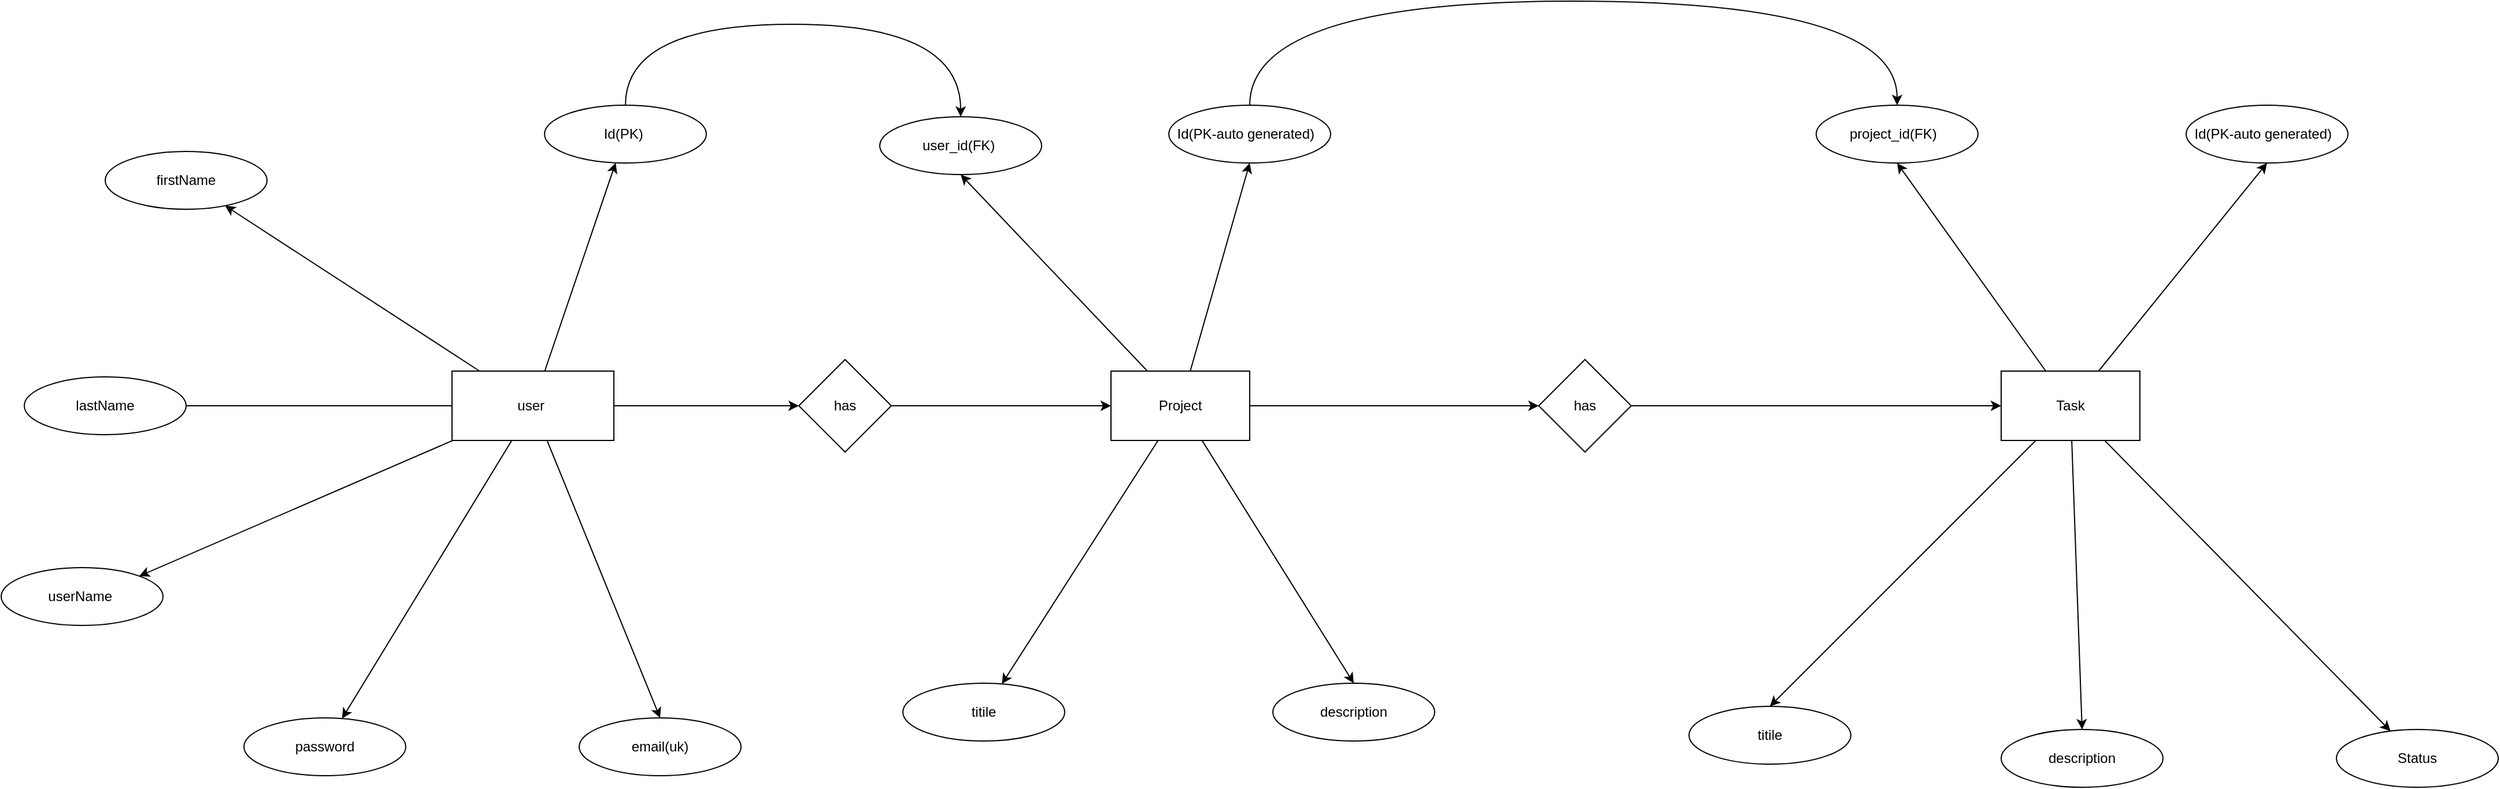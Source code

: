 <mxfile version="24.6.5" type="device">
  <diagram name="Page-1" id="Vq4zJ4pauB40WoQlG4T-">
    <mxGraphModel dx="1651" dy="867" grid="1" gridSize="10" guides="1" tooltips="1" connect="1" arrows="1" fold="1" page="1" pageScale="1" pageWidth="3300" pageHeight="2339" math="0" shadow="0">
      <root>
        <mxCell id="0" />
        <mxCell id="1" parent="0" />
        <mxCell id="vt2A__mI-0dnobYkdRSI-5" value="" style="edgeStyle=orthogonalEdgeStyle;rounded=0;orthogonalLoop=1;jettySize=auto;html=1;" edge="1" parent="1" source="vt2A__mI-0dnobYkdRSI-1" target="vt2A__mI-0dnobYkdRSI-4">
          <mxGeometry relative="1" as="geometry" />
        </mxCell>
        <mxCell id="vt2A__mI-0dnobYkdRSI-12" style="rounded=0;orthogonalLoop=1;jettySize=auto;html=1;" edge="1" parent="1" source="vt2A__mI-0dnobYkdRSI-1" target="vt2A__mI-0dnobYkdRSI-11">
          <mxGeometry relative="1" as="geometry" />
        </mxCell>
        <mxCell id="vt2A__mI-0dnobYkdRSI-13" style="rounded=0;orthogonalLoop=1;jettySize=auto;html=1;" edge="1" parent="1" source="vt2A__mI-0dnobYkdRSI-1" target="vt2A__mI-0dnobYkdRSI-10">
          <mxGeometry relative="1" as="geometry" />
        </mxCell>
        <mxCell id="vt2A__mI-0dnobYkdRSI-14" style="edgeStyle=orthogonalEdgeStyle;rounded=0;orthogonalLoop=1;jettySize=auto;html=1;" edge="1" parent="1" source="vt2A__mI-0dnobYkdRSI-1">
          <mxGeometry relative="1" as="geometry">
            <mxPoint x="340" y="1020" as="targetPoint" />
          </mxGeometry>
        </mxCell>
        <mxCell id="vt2A__mI-0dnobYkdRSI-23" style="rounded=0;orthogonalLoop=1;jettySize=auto;html=1;entryX=0.5;entryY=0;entryDx=0;entryDy=0;" edge="1" parent="1" source="vt2A__mI-0dnobYkdRSI-1" target="vt2A__mI-0dnobYkdRSI-18">
          <mxGeometry relative="1" as="geometry" />
        </mxCell>
        <mxCell id="vt2A__mI-0dnobYkdRSI-25" style="rounded=0;orthogonalLoop=1;jettySize=auto;html=1;" edge="1" parent="1" source="vt2A__mI-0dnobYkdRSI-1" target="vt2A__mI-0dnobYkdRSI-24">
          <mxGeometry relative="1" as="geometry" />
        </mxCell>
        <mxCell id="vt2A__mI-0dnobYkdRSI-27" style="rounded=0;orthogonalLoop=1;jettySize=auto;html=1;entryX=1;entryY=0;entryDx=0;entryDy=0;" edge="1" parent="1" source="vt2A__mI-0dnobYkdRSI-1" target="vt2A__mI-0dnobYkdRSI-26">
          <mxGeometry relative="1" as="geometry" />
        </mxCell>
        <mxCell id="vt2A__mI-0dnobYkdRSI-1" value="user&amp;nbsp;" style="rounded=0;whiteSpace=wrap;html=1;" vertex="1" parent="1">
          <mxGeometry x="580" y="990" width="140" height="60" as="geometry" />
        </mxCell>
        <mxCell id="vt2A__mI-0dnobYkdRSI-8" value="" style="edgeStyle=orthogonalEdgeStyle;rounded=0;orthogonalLoop=1;jettySize=auto;html=1;" edge="1" parent="1" source="vt2A__mI-0dnobYkdRSI-2" target="vt2A__mI-0dnobYkdRSI-7">
          <mxGeometry relative="1" as="geometry" />
        </mxCell>
        <mxCell id="vt2A__mI-0dnobYkdRSI-21" style="rounded=0;orthogonalLoop=1;jettySize=auto;html=1;entryX=0.5;entryY=1;entryDx=0;entryDy=0;" edge="1" parent="1" source="vt2A__mI-0dnobYkdRSI-2" target="vt2A__mI-0dnobYkdRSI-19">
          <mxGeometry relative="1" as="geometry" />
        </mxCell>
        <mxCell id="vt2A__mI-0dnobYkdRSI-22" style="rounded=0;orthogonalLoop=1;jettySize=auto;html=1;entryX=0.5;entryY=1;entryDx=0;entryDy=0;" edge="1" parent="1" source="vt2A__mI-0dnobYkdRSI-2" target="vt2A__mI-0dnobYkdRSI-20">
          <mxGeometry relative="1" as="geometry" />
        </mxCell>
        <mxCell id="vt2A__mI-0dnobYkdRSI-29" style="rounded=0;orthogonalLoop=1;jettySize=auto;html=1;" edge="1" parent="1" source="vt2A__mI-0dnobYkdRSI-2" target="vt2A__mI-0dnobYkdRSI-28">
          <mxGeometry relative="1" as="geometry" />
        </mxCell>
        <mxCell id="vt2A__mI-0dnobYkdRSI-31" style="rounded=0;orthogonalLoop=1;jettySize=auto;html=1;entryX=0.5;entryY=0;entryDx=0;entryDy=0;" edge="1" parent="1" source="vt2A__mI-0dnobYkdRSI-2" target="vt2A__mI-0dnobYkdRSI-30">
          <mxGeometry relative="1" as="geometry" />
        </mxCell>
        <mxCell id="vt2A__mI-0dnobYkdRSI-2" value="Project" style="rounded=0;whiteSpace=wrap;html=1;" vertex="1" parent="1">
          <mxGeometry x="1150" y="990" width="120" height="60" as="geometry" />
        </mxCell>
        <mxCell id="vt2A__mI-0dnobYkdRSI-33" style="rounded=0;orthogonalLoop=1;jettySize=auto;html=1;entryX=0.5;entryY=1;entryDx=0;entryDy=0;" edge="1" parent="1" source="vt2A__mI-0dnobYkdRSI-3" target="vt2A__mI-0dnobYkdRSI-32">
          <mxGeometry relative="1" as="geometry" />
        </mxCell>
        <mxCell id="vt2A__mI-0dnobYkdRSI-35" style="rounded=0;orthogonalLoop=1;jettySize=auto;html=1;entryX=0.5;entryY=1;entryDx=0;entryDy=0;" edge="1" parent="1" source="vt2A__mI-0dnobYkdRSI-3" target="vt2A__mI-0dnobYkdRSI-34">
          <mxGeometry relative="1" as="geometry" />
        </mxCell>
        <mxCell id="vt2A__mI-0dnobYkdRSI-37" style="rounded=0;orthogonalLoop=1;jettySize=auto;html=1;entryX=0.5;entryY=0;entryDx=0;entryDy=0;" edge="1" parent="1" source="vt2A__mI-0dnobYkdRSI-3" target="vt2A__mI-0dnobYkdRSI-36">
          <mxGeometry relative="1" as="geometry" />
        </mxCell>
        <mxCell id="vt2A__mI-0dnobYkdRSI-39" style="rounded=0;orthogonalLoop=1;jettySize=auto;html=1;entryX=0.5;entryY=0;entryDx=0;entryDy=0;" edge="1" parent="1" source="vt2A__mI-0dnobYkdRSI-3" target="vt2A__mI-0dnobYkdRSI-38">
          <mxGeometry relative="1" as="geometry" />
        </mxCell>
        <mxCell id="vt2A__mI-0dnobYkdRSI-41" style="rounded=0;orthogonalLoop=1;jettySize=auto;html=1;" edge="1" parent="1" source="vt2A__mI-0dnobYkdRSI-3" target="vt2A__mI-0dnobYkdRSI-40">
          <mxGeometry relative="1" as="geometry" />
        </mxCell>
        <mxCell id="vt2A__mI-0dnobYkdRSI-3" value="Task" style="rounded=0;whiteSpace=wrap;html=1;" vertex="1" parent="1">
          <mxGeometry x="1920" y="990" width="120" height="60" as="geometry" />
        </mxCell>
        <mxCell id="vt2A__mI-0dnobYkdRSI-6" style="edgeStyle=orthogonalEdgeStyle;rounded=0;orthogonalLoop=1;jettySize=auto;html=1;entryX=0;entryY=0.5;entryDx=0;entryDy=0;" edge="1" parent="1" source="vt2A__mI-0dnobYkdRSI-4" target="vt2A__mI-0dnobYkdRSI-2">
          <mxGeometry relative="1" as="geometry" />
        </mxCell>
        <mxCell id="vt2A__mI-0dnobYkdRSI-4" value="has" style="rhombus;whiteSpace=wrap;html=1;rounded=0;" vertex="1" parent="1">
          <mxGeometry x="880" y="980" width="80" height="80" as="geometry" />
        </mxCell>
        <mxCell id="vt2A__mI-0dnobYkdRSI-9" style="edgeStyle=orthogonalEdgeStyle;rounded=0;orthogonalLoop=1;jettySize=auto;html=1;" edge="1" parent="1" source="vt2A__mI-0dnobYkdRSI-7" target="vt2A__mI-0dnobYkdRSI-3">
          <mxGeometry relative="1" as="geometry" />
        </mxCell>
        <mxCell id="vt2A__mI-0dnobYkdRSI-7" value="has" style="rhombus;whiteSpace=wrap;html=1;rounded=0;" vertex="1" parent="1">
          <mxGeometry x="1520" y="980" width="80" height="80" as="geometry" />
        </mxCell>
        <mxCell id="vt2A__mI-0dnobYkdRSI-42" style="edgeStyle=orthogonalEdgeStyle;curved=1;rounded=0;orthogonalLoop=1;jettySize=auto;html=1;entryX=0.5;entryY=0;entryDx=0;entryDy=0;" edge="1" parent="1" source="vt2A__mI-0dnobYkdRSI-10" target="vt2A__mI-0dnobYkdRSI-19">
          <mxGeometry relative="1" as="geometry">
            <Array as="points">
              <mxPoint x="730" y="690" />
              <mxPoint x="1020" y="690" />
            </Array>
          </mxGeometry>
        </mxCell>
        <mxCell id="vt2A__mI-0dnobYkdRSI-10" value="Id(PK)&amp;nbsp;" style="ellipse;whiteSpace=wrap;html=1;" vertex="1" parent="1">
          <mxGeometry x="660" y="760" width="140" height="50" as="geometry" />
        </mxCell>
        <mxCell id="vt2A__mI-0dnobYkdRSI-11" value="firstName" style="ellipse;whiteSpace=wrap;html=1;" vertex="1" parent="1">
          <mxGeometry x="280" y="800" width="140" height="50" as="geometry" />
        </mxCell>
        <mxCell id="vt2A__mI-0dnobYkdRSI-16" value="lastName" style="ellipse;whiteSpace=wrap;html=1;" vertex="1" parent="1">
          <mxGeometry x="210" y="995" width="140" height="50" as="geometry" />
        </mxCell>
        <mxCell id="vt2A__mI-0dnobYkdRSI-18" value="email(uk)" style="ellipse;whiteSpace=wrap;html=1;" vertex="1" parent="1">
          <mxGeometry x="690" y="1290" width="140" height="50" as="geometry" />
        </mxCell>
        <mxCell id="vt2A__mI-0dnobYkdRSI-19" value="user_id(FK)&amp;nbsp;" style="ellipse;whiteSpace=wrap;html=1;" vertex="1" parent="1">
          <mxGeometry x="950" y="770" width="140" height="50" as="geometry" />
        </mxCell>
        <mxCell id="vt2A__mI-0dnobYkdRSI-43" style="edgeStyle=orthogonalEdgeStyle;curved=1;rounded=0;orthogonalLoop=1;jettySize=auto;html=1;entryX=0.5;entryY=0;entryDx=0;entryDy=0;" edge="1" parent="1" source="vt2A__mI-0dnobYkdRSI-20" target="vt2A__mI-0dnobYkdRSI-32">
          <mxGeometry relative="1" as="geometry">
            <Array as="points">
              <mxPoint x="1270" y="670" />
              <mxPoint x="1830" y="670" />
            </Array>
          </mxGeometry>
        </mxCell>
        <mxCell id="vt2A__mI-0dnobYkdRSI-20" value="Id(PK-auto generated)&amp;nbsp;&amp;nbsp;" style="ellipse;whiteSpace=wrap;html=1;" vertex="1" parent="1">
          <mxGeometry x="1200" y="760" width="140" height="50" as="geometry" />
        </mxCell>
        <mxCell id="vt2A__mI-0dnobYkdRSI-24" value="password" style="ellipse;whiteSpace=wrap;html=1;" vertex="1" parent="1">
          <mxGeometry x="400" y="1290" width="140" height="50" as="geometry" />
        </mxCell>
        <mxCell id="vt2A__mI-0dnobYkdRSI-26" value="userName&amp;nbsp;" style="ellipse;whiteSpace=wrap;html=1;" vertex="1" parent="1">
          <mxGeometry x="190" y="1160" width="140" height="50" as="geometry" />
        </mxCell>
        <mxCell id="vt2A__mI-0dnobYkdRSI-28" value="titile" style="ellipse;whiteSpace=wrap;html=1;" vertex="1" parent="1">
          <mxGeometry x="970" y="1260" width="140" height="50" as="geometry" />
        </mxCell>
        <mxCell id="vt2A__mI-0dnobYkdRSI-30" value="description" style="ellipse;whiteSpace=wrap;html=1;" vertex="1" parent="1">
          <mxGeometry x="1290" y="1260" width="140" height="50" as="geometry" />
        </mxCell>
        <mxCell id="vt2A__mI-0dnobYkdRSI-32" value="project_id(FK)&amp;nbsp;&amp;nbsp;" style="ellipse;whiteSpace=wrap;html=1;" vertex="1" parent="1">
          <mxGeometry x="1760" y="760" width="140" height="50" as="geometry" />
        </mxCell>
        <mxCell id="vt2A__mI-0dnobYkdRSI-34" value="Id(PK-auto generated)&amp;nbsp;&amp;nbsp;" style="ellipse;whiteSpace=wrap;html=1;" vertex="1" parent="1">
          <mxGeometry x="2080" y="760" width="140" height="50" as="geometry" />
        </mxCell>
        <mxCell id="vt2A__mI-0dnobYkdRSI-36" value="description" style="ellipse;whiteSpace=wrap;html=1;" vertex="1" parent="1">
          <mxGeometry x="1920" y="1300" width="140" height="50" as="geometry" />
        </mxCell>
        <mxCell id="vt2A__mI-0dnobYkdRSI-38" value="titile" style="ellipse;whiteSpace=wrap;html=1;" vertex="1" parent="1">
          <mxGeometry x="1650" y="1280" width="140" height="50" as="geometry" />
        </mxCell>
        <mxCell id="vt2A__mI-0dnobYkdRSI-40" value="Status" style="ellipse;whiteSpace=wrap;html=1;" vertex="1" parent="1">
          <mxGeometry x="2210" y="1300" width="140" height="50" as="geometry" />
        </mxCell>
      </root>
    </mxGraphModel>
  </diagram>
</mxfile>
